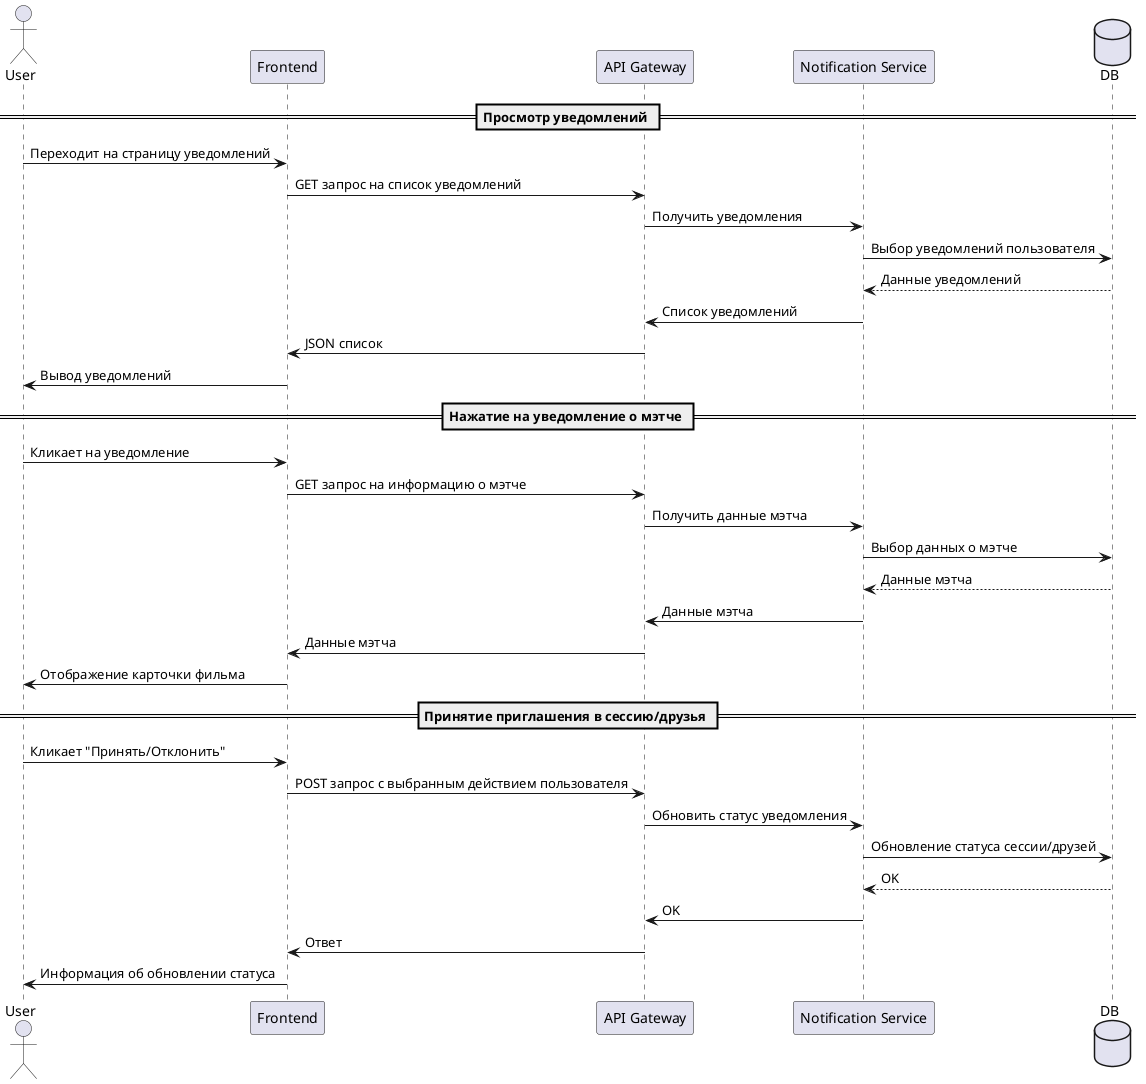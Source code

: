 @startuml
actor User
participant Frontend as FE
participant "API Gateway" as API
participant "Notification Service" as Notify
database DB

== Просмотр уведомлений ==
User -> FE : Переходит на страницу уведомлений
FE -> API : GET запрос на список уведомлений
API -> Notify : Получить уведомления
Notify -> DB : Выбор уведомлений пользователя
DB --> Notify : Данные уведомлений
Notify -> API : Список уведомлений
API -> FE : JSON список
FE -> User : Вывод уведомлений

== Нажатие на уведомление о мэтче ==
User -> FE : Кликает на уведомление
FE -> API : GET запрос на информацию о мэтче
API -> Notify : Получить данные мэтча
Notify -> DB : Выбор данных о мэтче
DB --> Notify : Данные мэтча
Notify -> API : Данные мэтча
API -> FE : Данные мэтча
FE -> User : Отображение карточки фильма

== Принятие приглашения в сессию/друзья ==
User -> FE : Кликает "Принять/Отклонить"
FE -> API : POST запрос с выбранным действием пользователя
API -> Notify : Обновить статус уведомления
Notify -> DB : Обновление статуса сессии/друзей
DB --> Notify : OK
Notify -> API : OK
API -> FE : Ответ
FE -> User : Информация об обновлении статуса
@enduml
